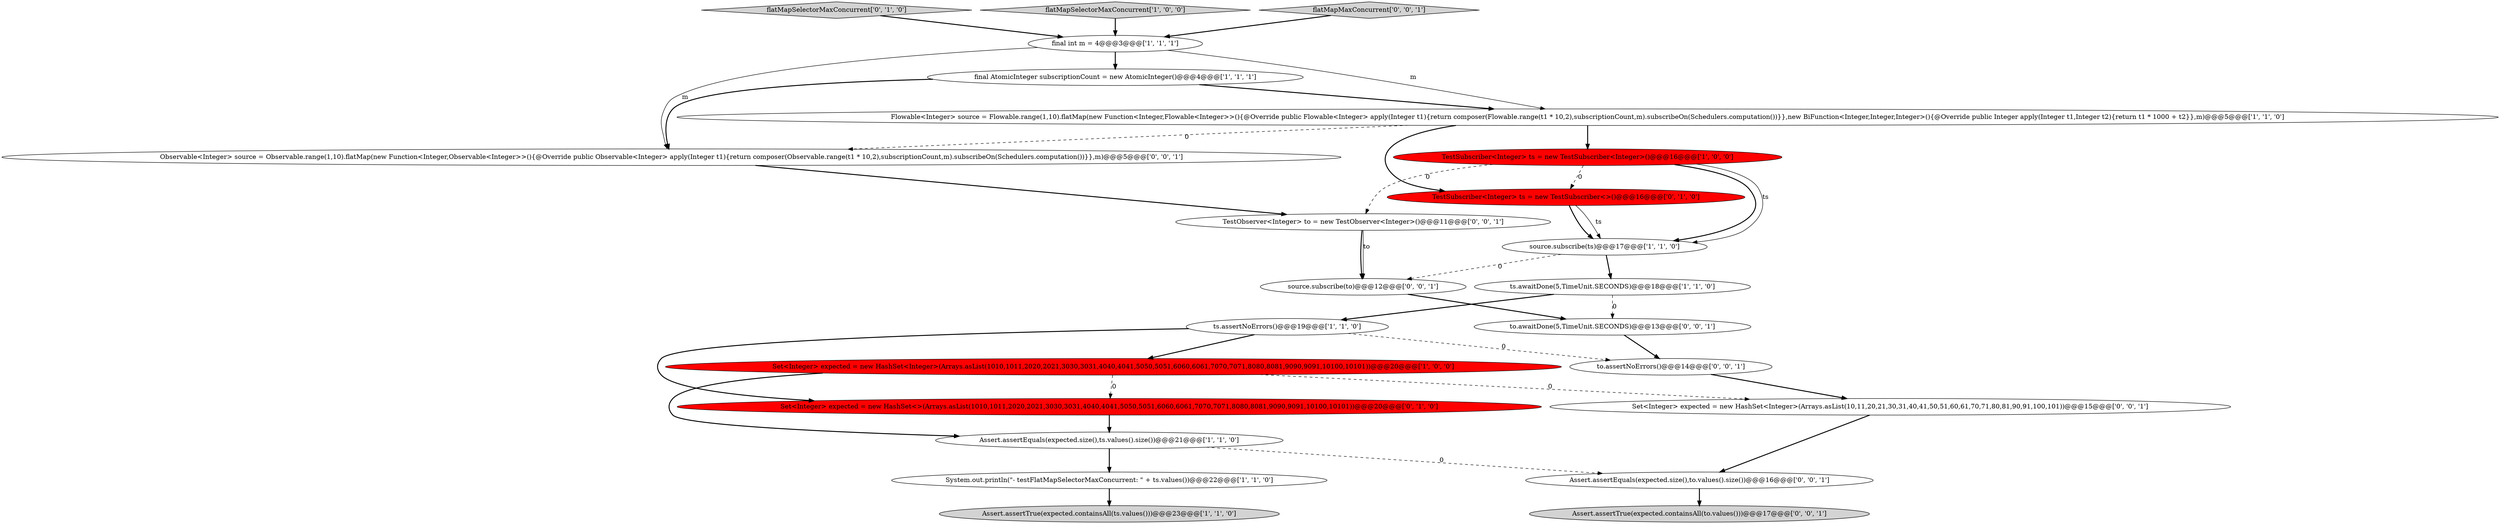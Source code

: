 digraph {
12 [style = filled, label = "flatMapSelectorMaxConcurrent['0', '1', '0']", fillcolor = lightgray, shape = diamond image = "AAA0AAABBB2BBB"];
11 [style = filled, label = "Set<Integer> expected = new HashSet<Integer>(Arrays.asList(1010,1011,2020,2021,3030,3031,4040,4041,5050,5051,6060,6061,7070,7071,8080,8081,9090,9091,10100,10101))@@@20@@@['1', '0', '0']", fillcolor = red, shape = ellipse image = "AAA1AAABBB1BBB"];
22 [style = filled, label = "Assert.assertTrue(expected.containsAll(to.values()))@@@17@@@['0', '0', '1']", fillcolor = lightgray, shape = ellipse image = "AAA0AAABBB3BBB"];
5 [style = filled, label = "Assert.assertTrue(expected.containsAll(ts.values()))@@@23@@@['1', '1', '0']", fillcolor = lightgray, shape = ellipse image = "AAA0AAABBB1BBB"];
6 [style = filled, label = "source.subscribe(ts)@@@17@@@['1', '1', '0']", fillcolor = white, shape = ellipse image = "AAA0AAABBB1BBB"];
21 [style = filled, label = "TestObserver<Integer> to = new TestObserver<Integer>()@@@11@@@['0', '0', '1']", fillcolor = white, shape = ellipse image = "AAA0AAABBB3BBB"];
8 [style = filled, label = "Assert.assertEquals(expected.size(),ts.values().size())@@@21@@@['1', '1', '0']", fillcolor = white, shape = ellipse image = "AAA0AAABBB1BBB"];
2 [style = filled, label = "flatMapSelectorMaxConcurrent['1', '0', '0']", fillcolor = lightgray, shape = diamond image = "AAA0AAABBB1BBB"];
19 [style = filled, label = "flatMapMaxConcurrent['0', '0', '1']", fillcolor = lightgray, shape = diamond image = "AAA0AAABBB3BBB"];
9 [style = filled, label = "System.out.println(\"- testFlatMapSelectorMaxConcurrent: \" + ts.values())@@@22@@@['1', '1', '0']", fillcolor = white, shape = ellipse image = "AAA0AAABBB1BBB"];
0 [style = filled, label = "Flowable<Integer> source = Flowable.range(1,10).flatMap(new Function<Integer,Flowable<Integer>>(){@Override public Flowable<Integer> apply(Integer t1){return composer(Flowable.range(t1 * 10,2),subscriptionCount,m).subscribeOn(Schedulers.computation())}},new BiFunction<Integer,Integer,Integer>(){@Override public Integer apply(Integer t1,Integer t2){return t1 * 1000 + t2}},m)@@@5@@@['1', '1', '0']", fillcolor = white, shape = ellipse image = "AAA0AAABBB1BBB"];
23 [style = filled, label = "source.subscribe(to)@@@12@@@['0', '0', '1']", fillcolor = white, shape = ellipse image = "AAA0AAABBB3BBB"];
14 [style = filled, label = "Set<Integer> expected = new HashSet<>(Arrays.asList(1010,1011,2020,2021,3030,3031,4040,4041,5050,5051,6060,6061,7070,7071,8080,8081,9090,9091,10100,10101))@@@20@@@['0', '1', '0']", fillcolor = red, shape = ellipse image = "AAA1AAABBB2BBB"];
4 [style = filled, label = "ts.assertNoErrors()@@@19@@@['1', '1', '0']", fillcolor = white, shape = ellipse image = "AAA0AAABBB1BBB"];
17 [style = filled, label = "Observable<Integer> source = Observable.range(1,10).flatMap(new Function<Integer,Observable<Integer>>(){@Override public Observable<Integer> apply(Integer t1){return composer(Observable.range(t1 * 10,2),subscriptionCount,m).subscribeOn(Schedulers.computation())}},m)@@@5@@@['0', '0', '1']", fillcolor = white, shape = ellipse image = "AAA0AAABBB3BBB"];
18 [style = filled, label = "to.assertNoErrors()@@@14@@@['0', '0', '1']", fillcolor = white, shape = ellipse image = "AAA0AAABBB3BBB"];
7 [style = filled, label = "TestSubscriber<Integer> ts = new TestSubscriber<Integer>()@@@16@@@['1', '0', '0']", fillcolor = red, shape = ellipse image = "AAA1AAABBB1BBB"];
13 [style = filled, label = "TestSubscriber<Integer> ts = new TestSubscriber<>()@@@16@@@['0', '1', '0']", fillcolor = red, shape = ellipse image = "AAA1AAABBB2BBB"];
3 [style = filled, label = "final int m = 4@@@3@@@['1', '1', '1']", fillcolor = white, shape = ellipse image = "AAA0AAABBB1BBB"];
10 [style = filled, label = "final AtomicInteger subscriptionCount = new AtomicInteger()@@@4@@@['1', '1', '1']", fillcolor = white, shape = ellipse image = "AAA0AAABBB1BBB"];
1 [style = filled, label = "ts.awaitDone(5,TimeUnit.SECONDS)@@@18@@@['1', '1', '0']", fillcolor = white, shape = ellipse image = "AAA0AAABBB1BBB"];
20 [style = filled, label = "Assert.assertEquals(expected.size(),to.values().size())@@@16@@@['0', '0', '1']", fillcolor = white, shape = ellipse image = "AAA0AAABBB3BBB"];
16 [style = filled, label = "to.awaitDone(5,TimeUnit.SECONDS)@@@13@@@['0', '0', '1']", fillcolor = white, shape = ellipse image = "AAA0AAABBB3BBB"];
15 [style = filled, label = "Set<Integer> expected = new HashSet<Integer>(Arrays.asList(10,11,20,21,30,31,40,41,50,51,60,61,70,71,80,81,90,91,100,101))@@@15@@@['0', '0', '1']", fillcolor = white, shape = ellipse image = "AAA0AAABBB3BBB"];
4->18 [style = dashed, label="0"];
1->4 [style = bold, label=""];
4->14 [style = bold, label=""];
23->16 [style = bold, label=""];
16->18 [style = bold, label=""];
7->21 [style = dashed, label="0"];
0->13 [style = bold, label=""];
11->15 [style = dashed, label="0"];
2->3 [style = bold, label=""];
18->15 [style = bold, label=""];
8->20 [style = dashed, label="0"];
10->17 [style = bold, label=""];
3->17 [style = solid, label="m"];
0->17 [style = dashed, label="0"];
20->22 [style = bold, label=""];
0->7 [style = bold, label=""];
3->10 [style = bold, label=""];
6->1 [style = bold, label=""];
13->6 [style = solid, label="ts"];
1->16 [style = dashed, label="0"];
15->20 [style = bold, label=""];
11->14 [style = dashed, label="0"];
10->0 [style = bold, label=""];
7->6 [style = bold, label=""];
6->23 [style = dashed, label="0"];
8->9 [style = bold, label=""];
7->13 [style = dashed, label="0"];
9->5 [style = bold, label=""];
11->8 [style = bold, label=""];
14->8 [style = bold, label=""];
12->3 [style = bold, label=""];
3->0 [style = solid, label="m"];
7->6 [style = solid, label="ts"];
13->6 [style = bold, label=""];
4->11 [style = bold, label=""];
17->21 [style = bold, label=""];
19->3 [style = bold, label=""];
21->23 [style = solid, label="to"];
21->23 [style = bold, label=""];
}
